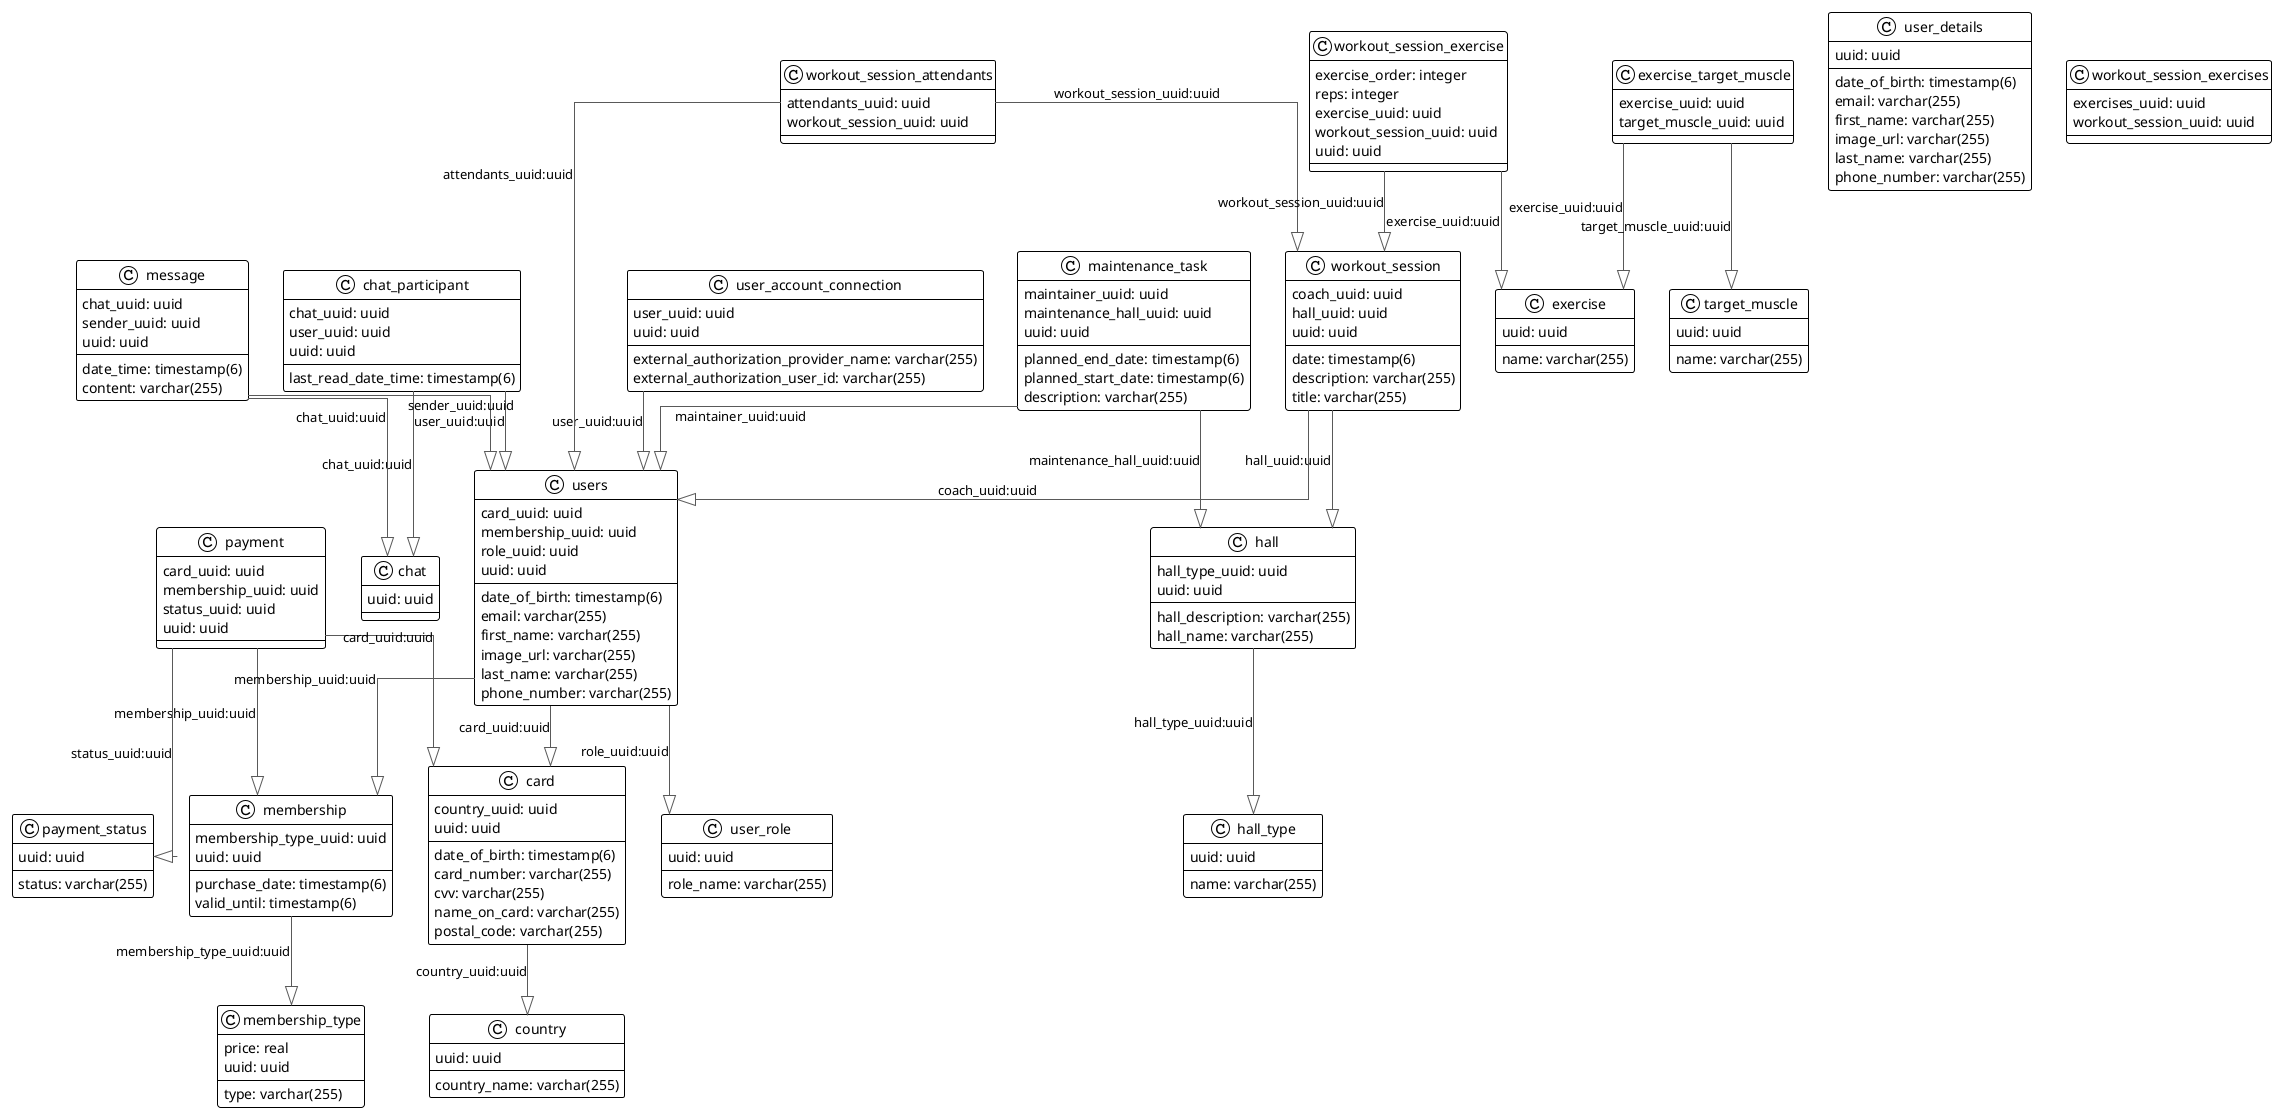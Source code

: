 @startuml

!theme plain
top to bottom direction
skinparam linetype ortho

class card {
   date_of_birth: timestamp(6)
   country_uuid: uuid
   card_number: varchar(255)
   cvv: varchar(255)
   name_on_card: varchar(255)
   postal_code: varchar(255)
   uuid: uuid
}
class chat {
   uuid: uuid
}
class chat_participant {
   last_read_date_time: timestamp(6)
   chat_uuid: uuid
   user_uuid: uuid
   uuid: uuid
}
class country {
   country_name: varchar(255)
   uuid: uuid
}
class exercise {
   name: varchar(255)
   uuid: uuid
}
class exercise_target_muscle {
   exercise_uuid: uuid
   target_muscle_uuid: uuid
}
class hall {
   hall_type_uuid: uuid
   hall_description: varchar(255)
   hall_name: varchar(255)
   uuid: uuid
}
class hall_type {
   name: varchar(255)
   uuid: uuid
}
class maintenance_task {
   planned_end_date: timestamp(6)
   planned_start_date: timestamp(6)
   maintainer_uuid: uuid
   maintenance_hall_uuid: uuid
   description: varchar(255)
   uuid: uuid
}
class membership {
   purchase_date: timestamp(6)
   valid_until: timestamp(6)
   membership_type_uuid: uuid
   uuid: uuid
}
class membership_type {
   price: real
   type: varchar(255)
   uuid: uuid
}
class message {
   date_time: timestamp(6)
   chat_uuid: uuid
   sender_uuid: uuid
   content: varchar(255)
   uuid: uuid
}
class payment {
   card_uuid: uuid
   membership_uuid: uuid
   status_uuid: uuid
   uuid: uuid
}
class payment_status {
   status: varchar(255)
   uuid: uuid
}
class target_muscle {
   name: varchar(255)
   uuid: uuid
}
class user_account_connection {
   user_uuid: uuid
   external_authorization_provider_name: varchar(255)
   external_authorization_user_id: varchar(255)
   uuid: uuid
}
class user_details {
   date_of_birth: timestamp(6)
   email: varchar(255)
   first_name: varchar(255)
   image_url: varchar(255)
   last_name: varchar(255)
   phone_number: varchar(255)
   uuid: uuid
}
class user_role {
   role_name: varchar(255)
   uuid: uuid
}
class users {
   date_of_birth: timestamp(6)
   card_uuid: uuid
   membership_uuid: uuid
   role_uuid: uuid
   email: varchar(255)
   first_name: varchar(255)
   image_url: varchar(255)
   last_name: varchar(255)
   phone_number: varchar(255)
   uuid: uuid
}
class workout_session {
   date: timestamp(6)
   coach_uuid: uuid
   hall_uuid: uuid
   description: varchar(255)
   title: varchar(255)
   uuid: uuid
}
class workout_session_attendants {
   attendants_uuid: uuid
   workout_session_uuid: uuid
}
class workout_session_exercise {
   exercise_order: integer
   reps: integer
   exercise_uuid: uuid
   workout_session_uuid: uuid
   uuid: uuid
}
class workout_session_exercises {
   exercises_uuid: uuid
   workout_session_uuid: uuid
}

card                        -[#595959,plain]-^  country                    : "country_uuid:uuid"
chat_participant            -[#595959,plain]-^  chat                       : "chat_uuid:uuid"
chat_participant            -[#595959,plain]-^  users                      : "user_uuid:uuid"
exercise_target_muscle      -[#595959,plain]-^  exercise                   : "exercise_uuid:uuid"
exercise_target_muscle      -[#595959,plain]-^  target_muscle              : "target_muscle_uuid:uuid"
hall                        -[#595959,plain]-^  hall_type                  : "hall_type_uuid:uuid"
maintenance_task            -[#595959,plain]-^  hall                       : "maintenance_hall_uuid:uuid"
maintenance_task            -[#595959,plain]-^  users                      : "maintainer_uuid:uuid"
membership                  -[#595959,plain]-^  membership_type            : "membership_type_uuid:uuid"
message                     -[#595959,plain]-^  chat                       : "chat_uuid:uuid"
message                     -[#595959,plain]-^  users                      : "sender_uuid:uuid"
payment                     -[#595959,plain]-^  card                       : "card_uuid:uuid"
payment                     -[#595959,plain]-^  membership                 : "membership_uuid:uuid"
payment                     -[#595959,plain]-^  payment_status             : "status_uuid:uuid"
user_account_connection     -[#595959,plain]-^  users                      : "user_uuid:uuid"
users                       -[#595959,plain]-^  card                       : "card_uuid:uuid"
users                       -[#595959,plain]-^  membership                 : "membership_uuid:uuid"
users                       -[#595959,plain]-^  user_role                  : "role_uuid:uuid"
workout_session             -[#595959,plain]-^  hall                       : "hall_uuid:uuid"
workout_session             -[#595959,plain]-^  users                      : "coach_uuid:uuid"
workout_session_attendants  -[#595959,plain]-^  users                      : "attendants_uuid:uuid"
workout_session_attendants  -[#595959,plain]-^  workout_session            : "workout_session_uuid:uuid"
workout_session_exercise    -[#595959,plain]-^  exercise                   : "exercise_uuid:uuid"
workout_session_exercise    -[#595959,plain]-^  workout_session            : "workout_session_uuid:uuid"
@enduml
